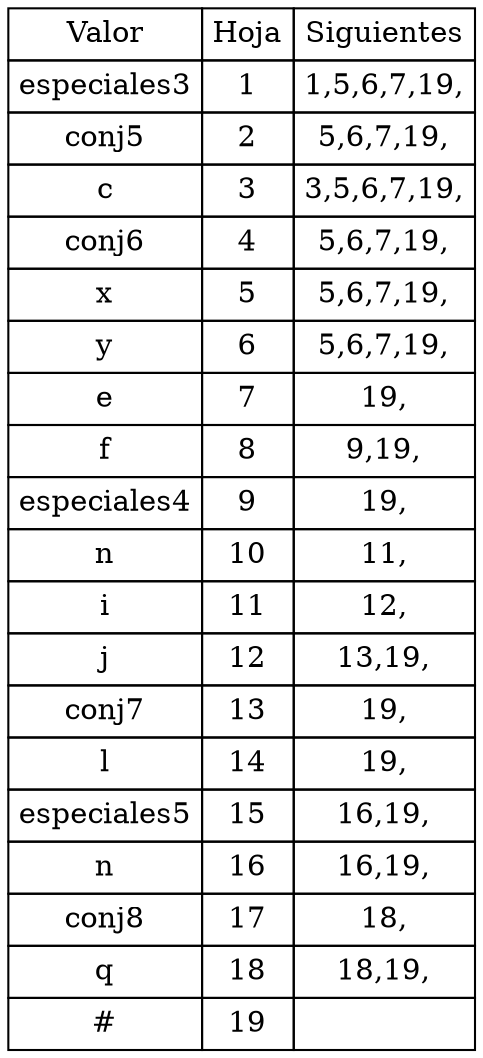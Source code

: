digraph html { 
abc [shape=none, margin=0, label=< 
<TABLE BORDER="0" CELLBORDER="1" CELLSPACING="0" CELLPADDING="4">
<TR><TD>Valor</TD><TD>Hoja</TD><TD>Siguientes</TD></TR>
<TR>
<TD>especiales3</TD><TD>1</TD><TD>1,5,6,7,19,</TD>
</TR>
<TR>
<TD>conj5</TD><TD>2</TD><TD>5,6,7,19,</TD>
</TR>
<TR>
<TD>c</TD><TD>3</TD><TD>3,5,6,7,19,</TD>
</TR>
<TR>
<TD>conj6</TD><TD>4</TD><TD>5,6,7,19,</TD>
</TR>
<TR>
<TD>x</TD><TD>5</TD><TD>5,6,7,19,</TD>
</TR>
<TR>
<TD>y</TD><TD>6</TD><TD>5,6,7,19,</TD>
</TR>
<TR>
<TD>e</TD><TD>7</TD><TD>19,</TD>
</TR>
<TR>
<TD>f</TD><TD>8</TD><TD>9,19,</TD>
</TR>
<TR>
<TD>especiales4</TD><TD>9</TD><TD>19,</TD>
</TR>
<TR>
<TD>n</TD><TD>10</TD><TD>11,</TD>
</TR>
<TR>
<TD>i</TD><TD>11</TD><TD>12,</TD>
</TR>
<TR>
<TD>j</TD><TD>12</TD><TD>13,19,</TD>
</TR>
<TR>
<TD>conj7</TD><TD>13</TD><TD>19,</TD>
</TR>
<TR>
<TD>l</TD><TD>14</TD><TD>19,</TD>
</TR>
<TR>
<TD>especiales5</TD><TD>15</TD><TD>16,19,</TD>
</TR>
<TR>
<TD>n</TD><TD>16</TD><TD>16,19,</TD>
</TR>
<TR>
<TD>conj8</TD><TD>17</TD><TD>18,</TD>
</TR>
<TR>
<TD>q</TD><TD>18</TD><TD>18,19,</TD>
</TR>
<TR>
<TD>#</TD><TD>19</TD><TD></TD>
</TR>    </TABLE>>];
}
